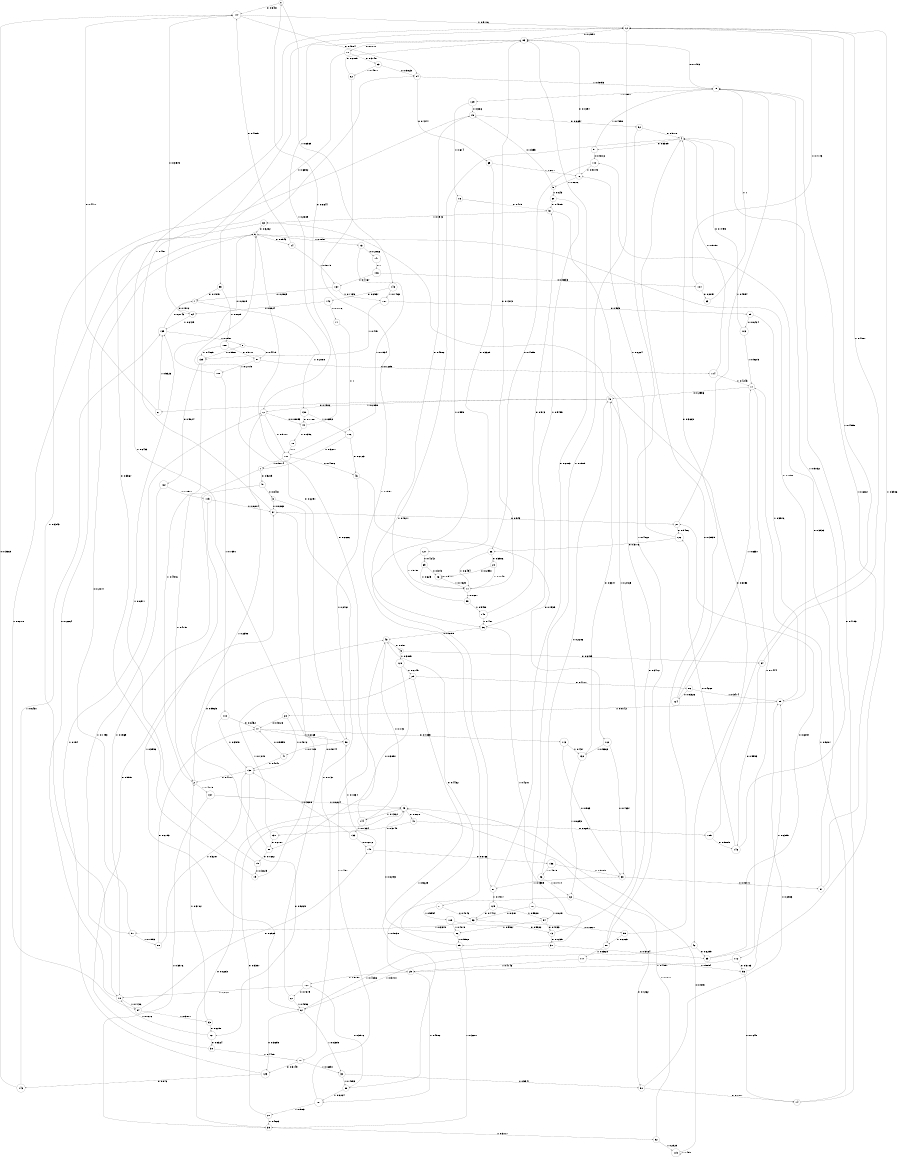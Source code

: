 digraph "ch20concat_phase3_L10" {
size = "6,8.5";
ratio = "fill";
node [shape = circle];
node [fontsize = 24];
edge [fontsize = 24];
0 -> 147 [label = "0: 0.3431   "];
0 -> 148 [label = "1: 0.6569   "];
1 -> 49 [label = "0: 0.5209   "];
1 -> 2 [label = "1: 0.4791   "];
2 -> 43 [label = "0: 0.5925   "];
2 -> 137 [label = "1: 0.4075   "];
3 -> 37 [label = "0: 0.8263   "];
3 -> 78 [label = "1: 0.1737   "];
4 -> 91 [label = "0: 0.5389   "];
4 -> 81 [label = "1: 0.4611   "];
5 -> 34 [label = "0: 0.6195   "];
5 -> 128 [label = "1: 0.3805   "];
6 -> 24 [label = "0: 0.8943   "];
6 -> 73 [label = "1: 0.1057   "];
7 -> 64 [label = "0: 0.7912   "];
7 -> 130 [label = "1: 0.2088   "];
8 -> 87 [label = "0: 0.4419   "];
8 -> 139 [label = "1: 0.5581   "];
9 -> 15 [label = "0: 0.355    "];
9 -> 60 [label = "1: 0.645    "];
10 -> 111 [label = "1: 1        "];
11 -> 23 [label = "0: 0.3148   "];
11 -> 95 [label = "1: 0.6852   "];
12 -> 83 [label = "0: 0.2091   "];
12 -> 70 [label = "1: 0.7909   "];
13 -> 31 [label = "0: 0.7235   "];
13 -> 68 [label = "1: 0.2765   "];
14 -> 4 [label = "0: 0.4793   "];
14 -> 17 [label = "1: 0.5207   "];
15 -> 92 [label = "0: 0.6657   "];
15 -> 97 [label = "1: 0.3343   "];
16 -> 51 [label = "0: 0.405    "];
16 -> 36 [label = "1: 0.595    "];
17 -> 48 [label = "0: 0.2556   "];
17 -> 112 [label = "1: 0.7444   "];
18 -> 6 [label = "0: 0.2264   "];
18 -> 84 [label = "1: 0.7736   "];
19 -> 54 [label = "0: 0.3567   "];
19 -> 12 [label = "1: 0.6433   "];
20 -> 26 [label = "0: 0.2951   "];
20 -> 74 [label = "1: 0.7049   "];
21 -> 45 [label = "0: 0.5397   "];
21 -> 39 [label = "1: 0.4603   "];
22 -> 37 [label = "0: 0.5144   "];
22 -> 67 [label = "1: 0.4856   "];
23 -> 54 [label = "0: 0.5023   "];
23 -> 82 [label = "1: 0.4977   "];
24 -> 147 [label = "0: 0.4885   "];
24 -> 134 [label = "1: 0.5115   "];
25 -> 86 [label = "0: 0.4771   "];
25 -> 58 [label = "1: 0.5229   "];
26 -> 26 [label = "0: 0.5171   "];
26 -> 74 [label = "1: 0.4829   "];
27 -> 126 [label = "0: 0.5406   "];
27 -> 75 [label = "1: 0.4594   "];
28 -> 47 [label = "0: 0.5128   "];
28 -> 138 [label = "1: 0.4872   "];
29 -> 120 [label = "0: 0.5098   "];
29 -> 101 [label = "1: 0.4902   "];
30 -> 37 [label = "0: 0.5591   "];
30 -> 78 [label = "1: 0.4409   "];
31 -> 35 [label = "0: 0.5764   "];
31 -> 67 [label = "1: 0.4236   "];
32 -> 90 [label = "0: 0.5947   "];
32 -> 58 [label = "1: 0.4053   "];
33 -> 121 [label = "0: 0.6298   "];
33 -> 2 [label = "1: 0.3702   "];
34 -> 146 [label = "0: 0.5993   "];
34 -> 12 [label = "1: 0.4007   "];
35 -> 27 [label = "0: 0.6094   "];
35 -> 12 [label = "1: 0.3906   "];
36 -> 43 [label = "0: 0.5799   "];
36 -> 89 [label = "1: 0.4201   "];
37 -> 27 [label = "0: 0.543    "];
37 -> 12 [label = "1: 0.457    "];
38 -> 57 [label = "0: 0.5441   "];
38 -> 81 [label = "1: 0.4559   "];
39 -> 45 [label = "0: 0.6283   "];
39 -> 52 [label = "1: 0.3717   "];
40 -> 105 [label = "0: 0.6251   "];
40 -> 131 [label = "1: 0.3749   "];
41 -> 47 [label = "0: 0.5959   "];
41 -> 138 [label = "1: 0.4041   "];
42 -> 35 [label = "0: 0.6299   "];
42 -> 67 [label = "1: 0.3701   "];
43 -> 5 [label = "0: 0.857    "];
43 -> 144 [label = "1: 0.143    "];
44 -> 0 [label = "0: 0.8644   "];
44 -> 10 [label = "1: 0.1356   "];
45 -> 40 [label = "0: 0.8678   "];
45 -> 144 [label = "1: 0.1322   "];
46 -> 102 [label = "0: 0.7539   "];
46 -> 98 [label = "1: 0.2461   "];
47 -> 113 [label = "0: 0.7835   "];
47 -> 98 [label = "1: 0.2165   "];
48 -> 61 [label = "0: 0.7902   "];
48 -> 72 [label = "1: 0.2098   "];
49 -> 3 [label = "0: 0.8431   "];
49 -> 18 [label = "1: 0.1569   "];
50 -> 79 [label = "0: 0.7602   "];
50 -> 72 [label = "1: 0.2398   "];
51 -> 42 [label = "0: 0.8058   "];
51 -> 68 [label = "1: 0.1942   "];
52 -> 45 [label = "0: 0.7071   "];
52 -> 119 [label = "1: 0.2929   "];
53 -> 14 [label = "0: 0.7645   "];
53 -> 99 [label = "1: 0.2355   "];
54 -> 65 [label = "0: 0.4247   "];
54 -> 75 [label = "1: 0.5753   "];
55 -> 4 [label = "0: 0.3935   "];
55 -> 80 [label = "1: 0.6065   "];
56 -> 43 [label = "0: 0.4432   "];
56 -> 89 [label = "1: 0.5568   "];
57 -> 110 [label = "0: 0.3933   "];
57 -> 75 [label = "1: 0.6067   "];
58 -> 120 [label = "0: 0.3976   "];
58 -> 101 [label = "1: 0.6024   "];
59 -> 15 [label = "0: 0.4502   "];
59 -> 140 [label = "1: 0.5498   "];
60 -> 51 [label = "0: 0.4505   "];
60 -> 36 [label = "1: 0.5495   "];
61 -> 147 [label = "0: 0.4477   "];
61 -> 135 [label = "1: 0.5523   "];
62 -> 90 [label = "0: 0.4262   "];
62 -> 29 [label = "1: 0.5738   "];
63 -> 75 [label = "1: 1        "];
64 -> 147 [label = "0: 0.3575   "];
64 -> 135 [label = "1: 0.6425   "];
65 -> 127 [label = "0: 0.3329   "];
65 -> 76 [label = "1: 0.6671   "];
66 -> 20 [label = "0: 0.3506   "];
66 -> 74 [label = "1: 0.6494   "];
67 -> 123 [label = "0: 0.3695   "];
67 -> 32 [label = "1: 0.6305   "];
68 -> 6 [label = "0: 0.3282   "];
68 -> 84 [label = "1: 0.6718   "];
69 -> 26 [label = "0: 0.375    "];
69 -> 74 [label = "1: 0.625    "];
70 -> 93 [label = "0: 0.381    "];
70 -> 94 [label = "1: 0.619    "];
71 -> 93 [label = "0: 0.4046   "];
71 -> 109 [label = "1: 0.5954   "];
72 -> 44 [label = "0: 0.08893  "];
72 -> 111 [label = "1: 0.9111   "];
73 -> 141 [label = "0: 0.2066   "];
73 -> 111 [label = "1: 0.7934   "];
74 -> 83 [label = "0: 0.1313   "];
74 -> 59 [label = "1: 0.8687   "];
75 -> 83 [label = "0: 0.1403   "];
75 -> 129 [label = "1: 0.8597   "];
76 -> 83 [label = "0: 0.1394   "];
76 -> 9 [label = "1: 0.8606   "];
77 -> 116 [label = "1: 1        "];
78 -> 123 [label = "0: 0.3149   "];
78 -> 32 [label = "1: 0.6851   "];
79 -> 19 [label = "0: 0.3029   "];
79 -> 135 [label = "1: 0.6971   "];
80 -> 48 [label = "0: 0.3472   "];
80 -> 117 [label = "1: 0.6528   "];
81 -> 83 [label = "0: 0.2083   "];
81 -> 125 [label = "1: 0.7917   "];
82 -> 83 [label = "0: 0.2009   "];
82 -> 71 [label = "1: 0.7991   "];
83 -> 11 [label = "0: 0.7111   "];
83 -> 72 [label = "1: 0.2889   "];
84 -> 145 [label = "0: 0.6929   "];
84 -> 33 [label = "1: 0.3071   "];
85 -> 103 [label = "0: 0.6424   "];
85 -> 99 [label = "1: 0.3576   "];
86 -> 124 [label = "0: 0.6526   "];
86 -> 99 [label = "1: 0.3474   "];
87 -> 114 [label = "0: 0.7285   "];
87 -> 100 [label = "1: 0.2715   "];
88 -> 47 [label = "0: 0.6793   "];
88 -> 138 [label = "1: 0.3207   "];
89 -> 45 [label = "0: 0.6793   "];
89 -> 39 [label = "1: 0.3207   "];
90 -> 14 [label = "0: 0.7017   "];
90 -> 99 [label = "1: 0.2983   "];
91 -> 110 [label = "0: 0.5102   "];
91 -> 75 [label = "1: 0.4898   "];
92 -> 4 [label = "0: 0.5178   "];
92 -> 80 [label = "1: 0.4822   "];
93 -> 55 [label = "0: 0.6621   "];
93 -> 97 [label = "1: 0.3379   "];
94 -> 13 [label = "0: 0.4033   "];
94 -> 56 [label = "1: 0.5967   "];
95 -> 7 [label = "0: 0.1975   "];
95 -> 108 [label = "1: 0.8025   "];
96 -> 48 [label = "0: 0.2286   "];
96 -> 62 [label = "1: 0.7714   "];
97 -> 6 [label = "0: 0.2047   "];
97 -> 88 [label = "1: 0.7953   "];
98 -> 6 [label = "0: 0.2291   "];
98 -> 41 [label = "1: 0.7709   "];
99 -> 6 [label = "0: 0.1858   "];
99 -> 28 [label = "1: 0.8142   "];
100 -> 6 [label = "0: 0.2609   "];
100 -> 118 [label = "1: 0.7391   "];
101 -> 43 [label = "0: 0.497    "];
101 -> 21 [label = "1: 0.503    "];
102 -> 38 [label = "0: 0.4637   "];
102 -> 132 [label = "1: 0.5363   "];
103 -> 4 [label = "0: 0.4795   "];
103 -> 17 [label = "1: 0.5205   "];
104 -> 63 [label = "0: 0.2857   "];
104 -> 12 [label = "1: 0.7143   "];
105 -> 146 [label = "0: 0.5005   "];
105 -> 12 [label = "1: 0.4995   "];
106 -> 104 [label = "0: 0.5833   "];
106 -> 134 [label = "1: 0.4167   "];
107 -> 85 [label = "0: 0.525    "];
107 -> 139 [label = "1: 0.475    "];
108 -> 87 [label = "0: 0.5171   "];
108 -> 139 [label = "1: 0.4829   "];
109 -> 13 [label = "0: 0.5922   "];
109 -> 56 [label = "1: 0.4078   "];
110 -> 66 [label = "0: 0.4855   "];
110 -> 76 [label = "1: 0.5145   "];
111 -> 46 [label = "0: 0.4886   "];
111 -> 1 [label = "1: 0.5114   "];
112 -> 53 [label = "0: 0.5103   "];
112 -> 29 [label = "1: 0.4897   "];
113 -> 38 [label = "0: 0.563    "];
113 -> 132 [label = "1: 0.437    "];
114 -> 4 [label = "0: 0.5757   "];
114 -> 17 [label = "1: 0.4243   "];
115 -> 37 [label = "0: 0.6004   "];
115 -> 67 [label = "1: 0.3996   "];
116 -> 46 [label = "0: 0.6723   "];
116 -> 1 [label = "1: 0.3277   "];
117 -> 53 [label = "0: 0.5854   "];
117 -> 29 [label = "1: 0.4146   "];
118 -> 47 [label = "0: 0.6452   "];
118 -> 138 [label = "1: 0.3548   "];
119 -> 45 [label = "0: 0.545    "];
119 -> 119 [label = "1: 0.455    "];
120 -> 22 [label = "0: 0.7879   "];
120 -> 18 [label = "1: 0.2121   "];
121 -> 30 [label = "0: 0.8324   "];
121 -> 18 [label = "1: 0.1676   "];
122 -> 115 [label = "0: 0.8507   "];
122 -> 18 [label = "1: 0.1493   "];
123 -> 143 [label = "0: 0.846    "];
123 -> 72 [label = "1: 0.154    "];
124 -> 4 [label = "0: 0.3663   "];
124 -> 17 [label = "1: 0.6337   "];
125 -> 93 [label = "0: 0.4472   "];
125 -> 94 [label = "1: 0.5528   "];
126 -> 66 [label = "0: 0.3776   "];
126 -> 76 [label = "1: 0.6224   "];
127 -> 69 [label = "0: 0.4242   "];
127 -> 74 [label = "1: 0.5758   "];
128 -> 50 [label = "0: 0.3851   "];
128 -> 25 [label = "1: 0.6149   "];
129 -> 15 [label = "0: 0.386    "];
129 -> 16 [label = "1: 0.614    "];
130 -> 44 [label = "0: 0.1708   "];
130 -> 116 [label = "1: 0.8292   "];
131 -> 50 [label = "0: 0.2781   "];
131 -> 25 [label = "1: 0.7219   "];
132 -> 48 [label = "0: 0.3347   "];
132 -> 62 [label = "1: 0.6653   "];
133 -> 145 [label = "0: 0.6712   "];
133 -> 138 [label = "1: 0.3288   "];
134 -> 7 [label = "0: 0.2865   "];
134 -> 107 [label = "1: 0.7135   "];
135 -> 7 [label = "0: 0.2143   "];
135 -> 8 [label = "1: 0.7857   "];
136 -> 38 [label = "0: 0.5085   "];
136 -> 96 [label = "1: 0.4915   "];
137 -> 45 [label = "0: 0.6024   "];
137 -> 39 [label = "1: 0.3976   "];
138 -> 121 [label = "0: 0.5229   "];
138 -> 2 [label = "1: 0.4771   "];
139 -> 122 [label = "0: 0.5024   "];
139 -> 2 [label = "1: 0.4976   "];
140 -> 51 [label = "0: 0.513    "];
140 -> 36 [label = "1: 0.487    "];
141 -> 106 [label = "0: 1        "];
142 -> 64 [label = "0: 0.8824   "];
142 -> 77 [label = "1: 0.1176   "];
143 -> 147 [label = "0: 0.3569   "];
143 -> 135 [label = "1: 0.6431   "];
144 -> 6 [label = "0: 0.2666   "];
144 -> 133 [label = "1: 0.7334   "];
145 -> 136 [label = "0: 0.8166   "];
145 -> 98 [label = "1: 0.1834   "];
146 -> 126 [label = "0: 0.4268   "];
146 -> 75 [label = "1: 0.5732   "];
147 -> 54 [label = "0: 0.4884   "];
147 -> 12 [label = "1: 0.5116   "];
148 -> 142 [label = "0: 0.2537   "];
148 -> 107 [label = "1: 0.7463   "];
}